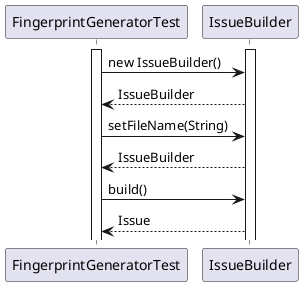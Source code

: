 @startuml

activate FingerprintGeneratorTest
' shouldSkipFingerprintingIfEncodingIsWrong
activate IssueBuilder

FingerprintGeneratorTest -> IssueBuilder: new IssueBuilder()
FingerprintGeneratorTest <-- IssueBuilder:  IssueBuilder

FingerprintGeneratorTest -> IssueBuilder: setFileName(String)
FingerprintGeneratorTest <-- IssueBuilder:  IssueBuilder

FingerprintGeneratorTest -> IssueBuilder: build()
return Issue

@enduml